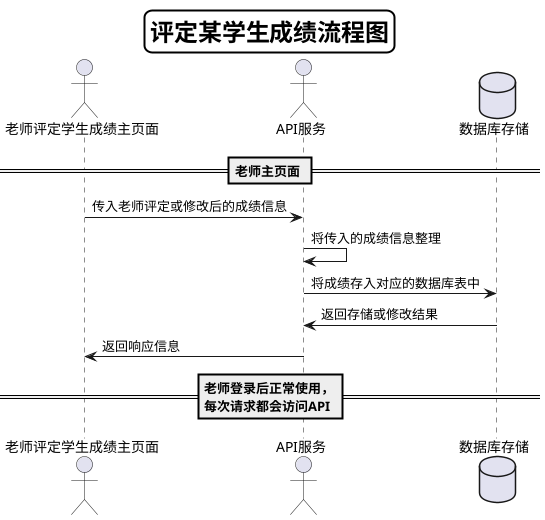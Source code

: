 @startuml
skinparam titleBorderRoundCorner 15
skinparam titleBorderThickness 2
skinparam titleBorderColor #Black
skinparam titleFontSize 24
Title 评定某学生成绩流程图


actor 老师评定学生成绩主页面
actor API服务
database 数据库存储

== 老师主页面 ==
老师评定学生成绩主页面->API服务:传入老师评定或修改后的成绩信息
API服务->API服务:将传入的成绩信息整理
API服务->数据库存储:将成绩存入对应的数据库表中
数据库存储->API服务:返回存储或修改结果
API服务->老师评定学生成绩主页面:返回响应信息
== 老师登录后正常使用，\n每次请求都会访问API==

@enduml